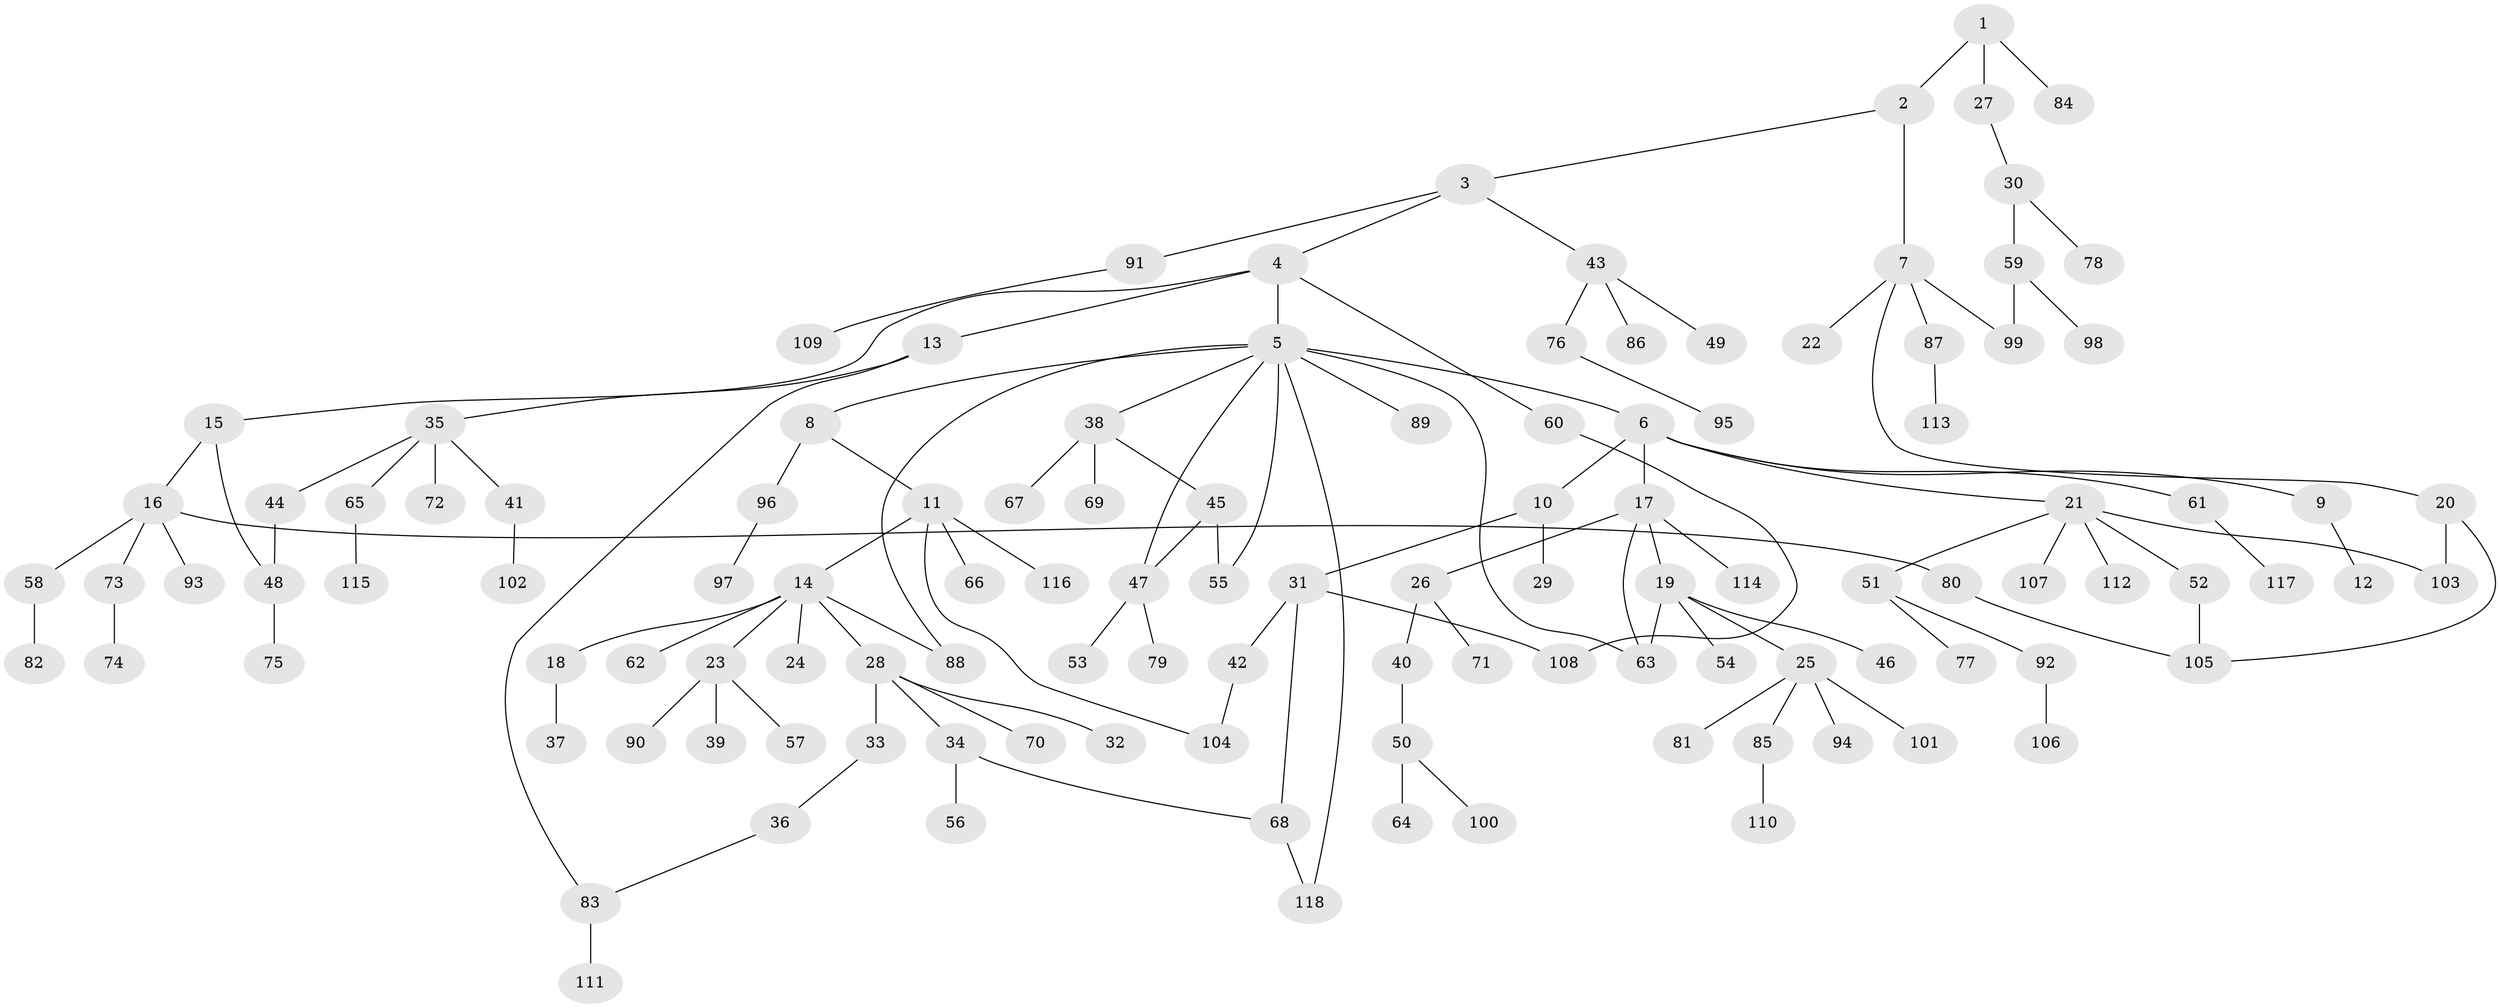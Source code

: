 // Generated by graph-tools (version 1.1) at 2025/49/03/09/25 03:49:26]
// undirected, 118 vertices, 132 edges
graph export_dot {
graph [start="1"]
  node [color=gray90,style=filled];
  1;
  2;
  3;
  4;
  5;
  6;
  7;
  8;
  9;
  10;
  11;
  12;
  13;
  14;
  15;
  16;
  17;
  18;
  19;
  20;
  21;
  22;
  23;
  24;
  25;
  26;
  27;
  28;
  29;
  30;
  31;
  32;
  33;
  34;
  35;
  36;
  37;
  38;
  39;
  40;
  41;
  42;
  43;
  44;
  45;
  46;
  47;
  48;
  49;
  50;
  51;
  52;
  53;
  54;
  55;
  56;
  57;
  58;
  59;
  60;
  61;
  62;
  63;
  64;
  65;
  66;
  67;
  68;
  69;
  70;
  71;
  72;
  73;
  74;
  75;
  76;
  77;
  78;
  79;
  80;
  81;
  82;
  83;
  84;
  85;
  86;
  87;
  88;
  89;
  90;
  91;
  92;
  93;
  94;
  95;
  96;
  97;
  98;
  99;
  100;
  101;
  102;
  103;
  104;
  105;
  106;
  107;
  108;
  109;
  110;
  111;
  112;
  113;
  114;
  115;
  116;
  117;
  118;
  1 -- 2;
  1 -- 27;
  1 -- 84;
  2 -- 3;
  2 -- 7;
  3 -- 4;
  3 -- 43;
  3 -- 91;
  4 -- 5;
  4 -- 13;
  4 -- 15;
  4 -- 60;
  5 -- 6;
  5 -- 8;
  5 -- 38;
  5 -- 55;
  5 -- 88;
  5 -- 89;
  5 -- 118;
  5 -- 47;
  5 -- 63;
  6 -- 9;
  6 -- 10;
  6 -- 17;
  6 -- 21;
  6 -- 61;
  7 -- 20;
  7 -- 22;
  7 -- 87;
  7 -- 99;
  8 -- 11;
  8 -- 96;
  9 -- 12;
  10 -- 29;
  10 -- 31;
  11 -- 14;
  11 -- 66;
  11 -- 104;
  11 -- 116;
  13 -- 35;
  13 -- 83;
  14 -- 18;
  14 -- 23;
  14 -- 24;
  14 -- 28;
  14 -- 62;
  14 -- 88;
  15 -- 16;
  15 -- 48;
  16 -- 58;
  16 -- 73;
  16 -- 80;
  16 -- 93;
  17 -- 19;
  17 -- 26;
  17 -- 114;
  17 -- 63;
  18 -- 37;
  19 -- 25;
  19 -- 46;
  19 -- 54;
  19 -- 63;
  20 -- 103;
  20 -- 105;
  21 -- 51;
  21 -- 52;
  21 -- 107;
  21 -- 112;
  21 -- 103;
  23 -- 39;
  23 -- 57;
  23 -- 90;
  25 -- 81;
  25 -- 85;
  25 -- 94;
  25 -- 101;
  26 -- 40;
  26 -- 71;
  27 -- 30;
  28 -- 32;
  28 -- 33;
  28 -- 34;
  28 -- 70;
  30 -- 59;
  30 -- 78;
  31 -- 42;
  31 -- 68;
  31 -- 108;
  33 -- 36;
  34 -- 56;
  34 -- 68;
  35 -- 41;
  35 -- 44;
  35 -- 65;
  35 -- 72;
  36 -- 83;
  38 -- 45;
  38 -- 67;
  38 -- 69;
  40 -- 50;
  41 -- 102;
  42 -- 104;
  43 -- 49;
  43 -- 76;
  43 -- 86;
  44 -- 48;
  45 -- 47;
  45 -- 55;
  47 -- 53;
  47 -- 79;
  48 -- 75;
  50 -- 64;
  50 -- 100;
  51 -- 77;
  51 -- 92;
  52 -- 105;
  58 -- 82;
  59 -- 98;
  59 -- 99;
  60 -- 108;
  61 -- 117;
  65 -- 115;
  68 -- 118;
  73 -- 74;
  76 -- 95;
  80 -- 105;
  83 -- 111;
  85 -- 110;
  87 -- 113;
  91 -- 109;
  92 -- 106;
  96 -- 97;
}
